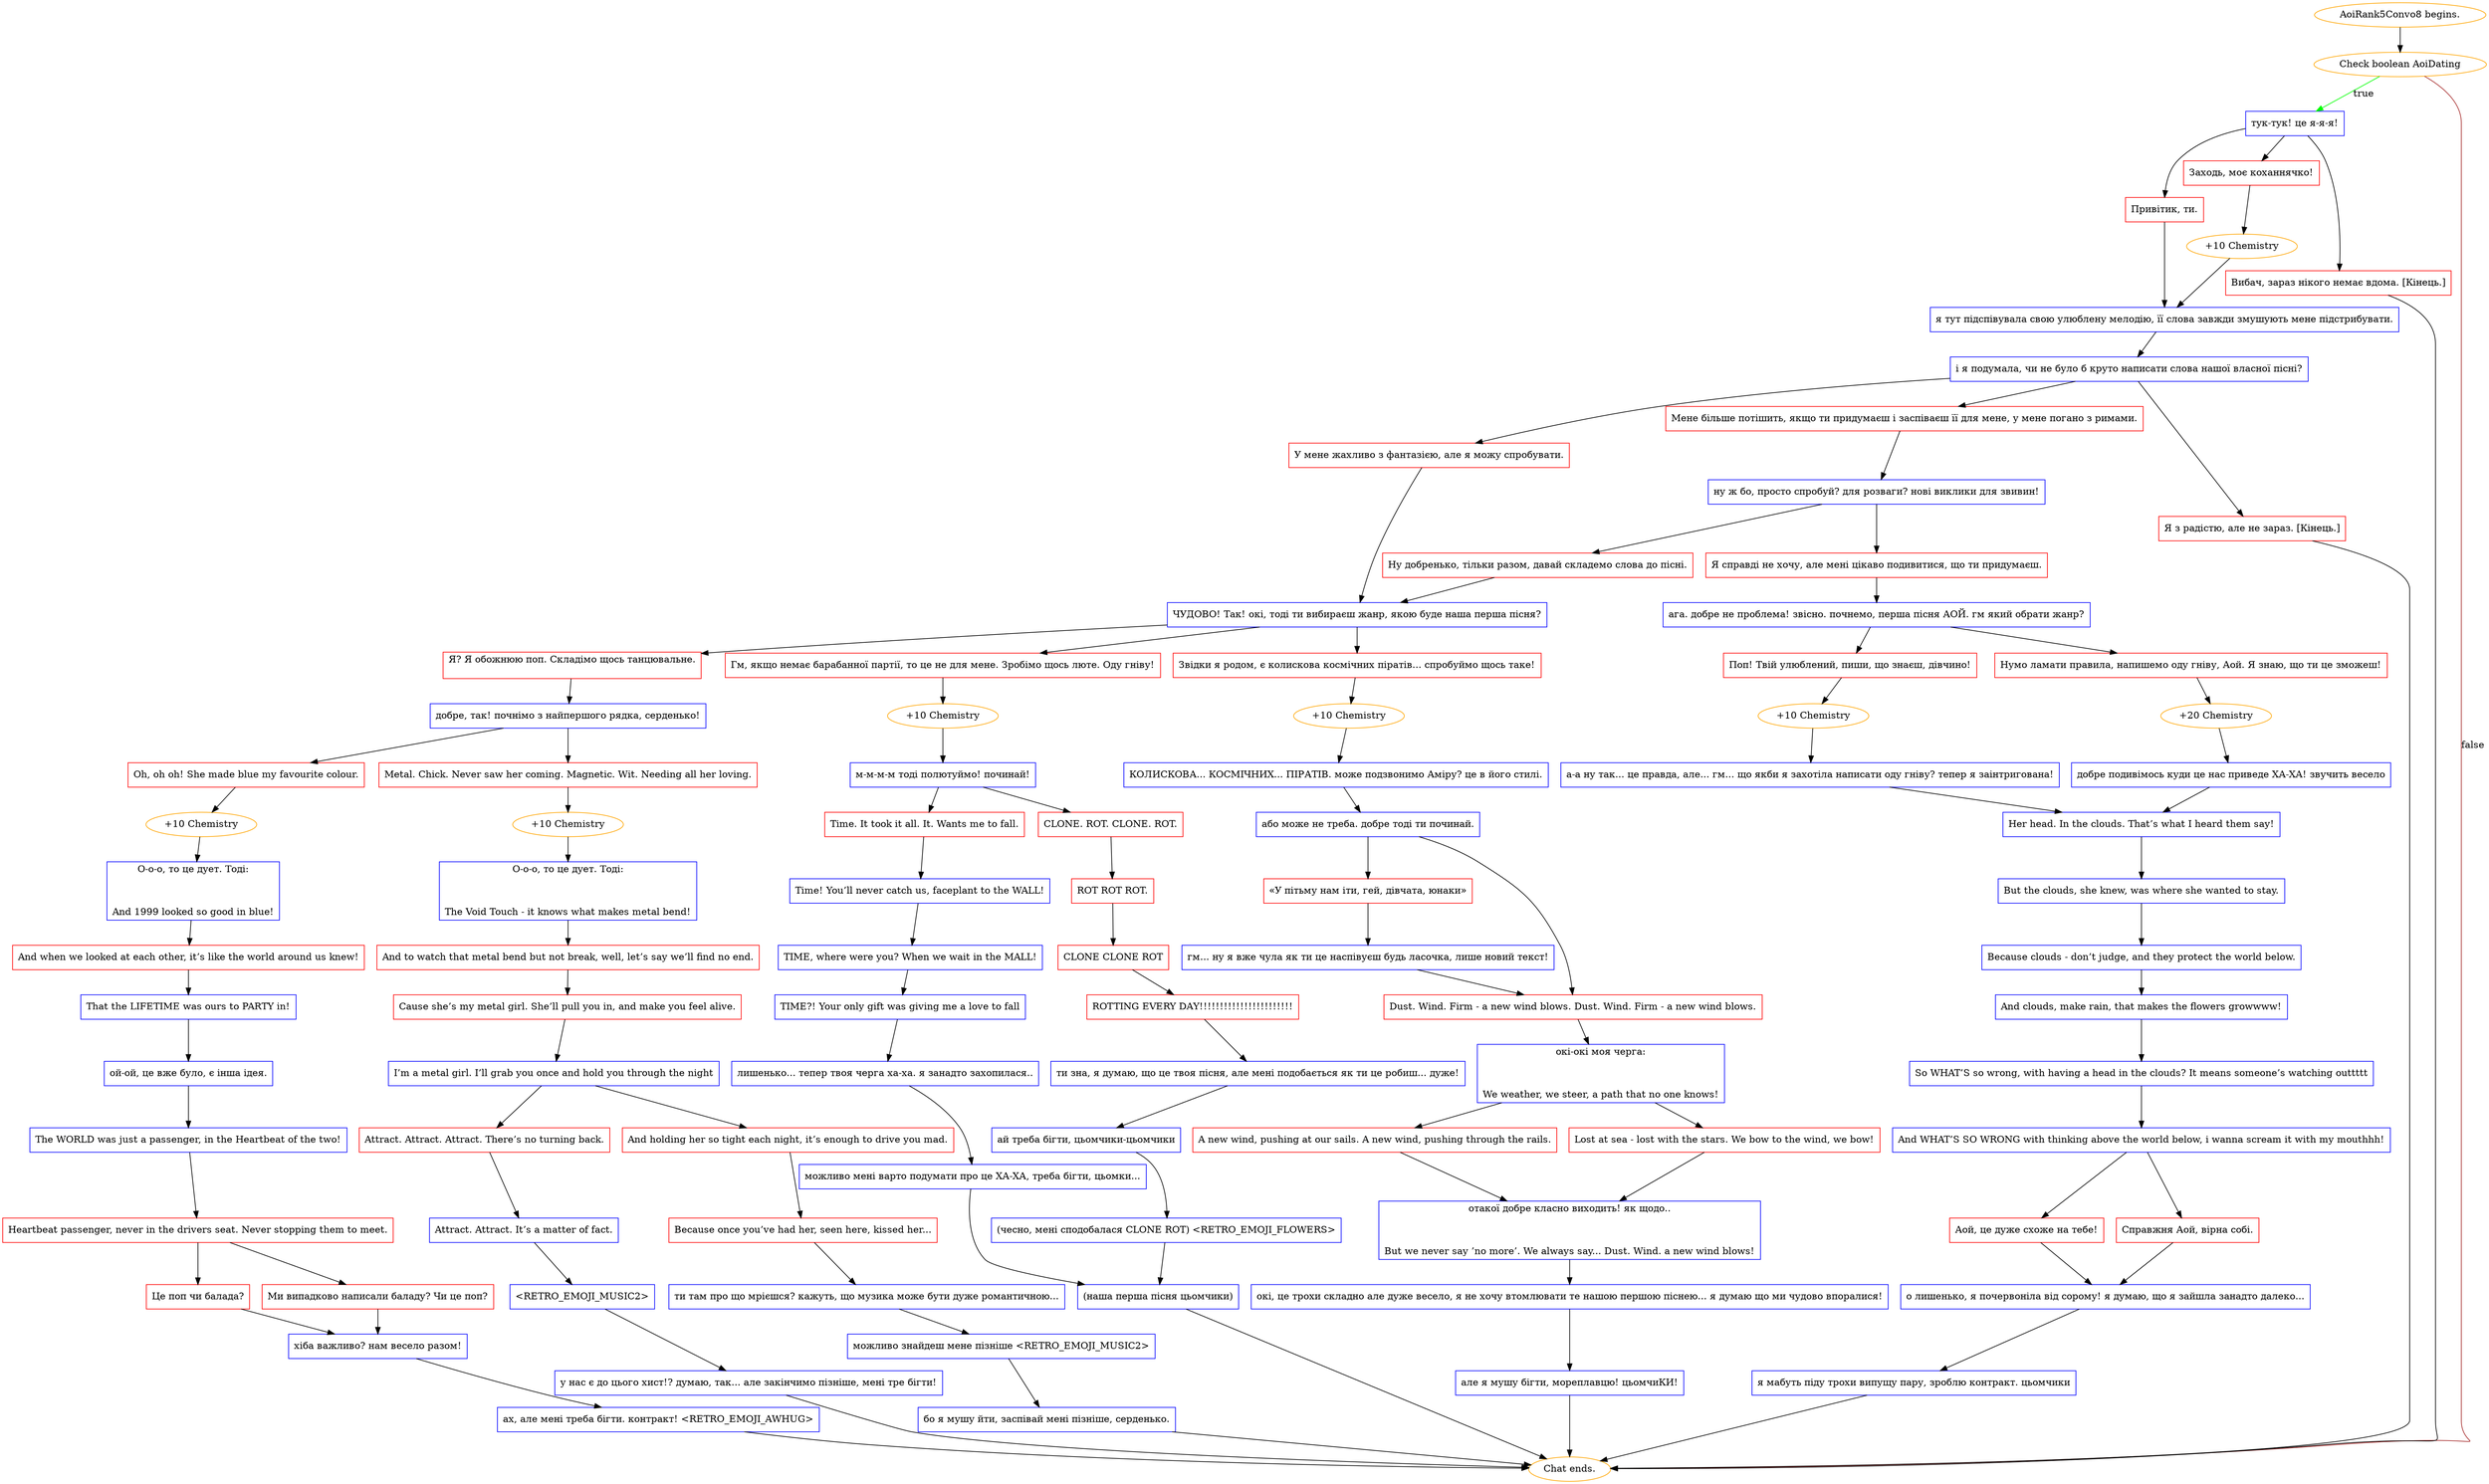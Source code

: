 digraph {
	"AoiRank5Convo8 begins." [color=orange];
		"AoiRank5Convo8 begins." -> j3608589578;
	j3608589578 [label="Check boolean AoiDating",color=orange];
		j3608589578 -> j1670016873 [label=true,color=green];
		j3608589578 -> "Chat ends." [label=false,color=brown];
	j1670016873 [label="тук-тук! це я-я-я!",shape=box,color=blue];
		j1670016873 -> j217811726;
		j1670016873 -> j1998116094;
		j1670016873 -> j1815798860;
	"Chat ends." [color=orange];
	j217811726 [label="Привітик, ти.",shape=box,color=red];
		j217811726 -> j3117288720;
	j1998116094 [label="Заходь, моє коханнячко!",shape=box,color=red];
		j1998116094 -> j167271540;
	j1815798860 [label="Вибач, зараз нікого немає вдома. [Кінець.]",shape=box,color=red];
		j1815798860 -> "Chat ends.";
	j3117288720 [label="я тут підспівувала свою улюблену мелодію, її слова завжди змушують мене підстрибувати.",shape=box,color=blue];
		j3117288720 -> j2954572239;
	j167271540 [label="+10 Chemistry",color=orange];
		j167271540 -> j3117288720;
	j2954572239 [label="і я подумала, чи не було б круто написати слова нашої власної пісні?",shape=box,color=blue];
		j2954572239 -> j4129149182;
		j2954572239 -> j2643181454;
		j2954572239 -> j2031264550;
	j4129149182 [label="У мене жахливо з фантазією, але я можу спробувати.",shape=box,color=red];
		j4129149182 -> j2153697361;
	j2643181454 [label="Мене більше потішить, якщо ти придумаєш і заспіваєш її для мене, у мене погано з римами.",shape=box,color=red];
		j2643181454 -> j580719807;
	j2031264550 [label="Я з радістю, але не зараз. [Кінець.]",shape=box,color=red];
		j2031264550 -> "Chat ends.";
	j2153697361 [label="ЧУДОВО! Так! окі, тоді ти вибираєш жанр, якою буде наша перша пісня?",shape=box,color=blue];
		j2153697361 -> j2274051403;
		j2153697361 -> j2640079318;
		j2153697361 -> j4102149689;
	j580719807 [label="ну ж бо, просто спробуй? для розваги? нові виклики для звивин!",shape=box,color=blue];
		j580719807 -> j2512851574;
		j580719807 -> j2875923240;
	j2274051403 [label="Я? Я обожнюю поп. Складімо щось танцювальне.
",shape=box,color=red];
		j2274051403 -> j3119417140;
	j2640079318 [label="Гм, якщо немає барабанної партії, то це не для мене. Зробімо щось люте. Оду гніву!",shape=box,color=red];
		j2640079318 -> j91455440;
	j4102149689 [label="Звідки я родом, є колискова космічних піратів... спробуймо щось таке!",shape=box,color=red];
		j4102149689 -> j2218378281;
	j2512851574 [label="Ну добренько, тільки разом, давай складемо слова до пісні.",shape=box,color=red];
		j2512851574 -> j2153697361;
	j2875923240 [label="Я справді не хочу, але мені цікаво подивитися, що ти придумаєш.",shape=box,color=red];
		j2875923240 -> j3291813152;
	j3119417140 [label="добре, так! почнімо з найпершого рядка, серденько!",shape=box,color=blue];
		j3119417140 -> j1517875034;
		j3119417140 -> j1418579406;
	j91455440 [label="+10 Chemistry",color=orange];
		j91455440 -> j3797885671;
	j2218378281 [label="+10 Chemistry",color=orange];
		j2218378281 -> j2456678230;
	j3291813152 [label="ага. добре не проблема! звісно. почнемо, перша пісня АОЙ. гм який обрати жанр?",shape=box,color=blue];
		j3291813152 -> j1817250764;
		j3291813152 -> j194207865;
	j1517875034 [label="Oh, oh oh! She made blue my favourite colour.",shape=box,color=red];
		j1517875034 -> j2695856936;
	j1418579406 [label="Metal. Chick. Never saw her coming. Magnetic. Wit. Needing all her loving.",shape=box,color=red];
		j1418579406 -> j3047851041;
	j3797885671 [label="м-м-м-м тоді полютуймо! починай!",shape=box,color=blue];
		j3797885671 -> j4015227543;
		j3797885671 -> j4282955322;
	j2456678230 [label="КОЛИСКОВА... КОСМІЧНИХ... ПІРАТІВ. може подзвонимо Аміру? це в його стилі.",shape=box,color=blue];
		j2456678230 -> j3465534018;
	j1817250764 [label="Поп! Твій улюблений, пиши, що знаєш, дівчино!",shape=box,color=red];
		j1817250764 -> j1906905178;
	j194207865 [label="Нумо ламати правила, напишемо оду гніву, Аой. Я знаю, що ти це зможеш!",shape=box,color=red];
		j194207865 -> j2892003994;
	j2695856936 [label="+10 Chemistry",color=orange];
		j2695856936 -> j3719953153;
	j3047851041 [label="+10 Chemistry",color=orange];
		j3047851041 -> j2167169240;
	j4015227543 [label="Time. It took it all. It. Wants me to fall.",shape=box,color=red];
		j4015227543 -> j679153068;
	j4282955322 [label="CLONE. ROT. CLONE. ROT.",shape=box,color=red];
		j4282955322 -> j2452601054;
	j3465534018 [label="або може не треба. добре тоді ти починай.",shape=box,color=blue];
		j3465534018 -> j2471858482;
		j3465534018 -> j3035585896;
	j1906905178 [label="+10 Chemistry",color=orange];
		j1906905178 -> j3137378054;
	j2892003994 [label="+20 Chemistry",color=orange];
		j2892003994 -> j627201954;
	j3719953153 [label="О-о-о, то це дует. Тоді:

And 1999 looked so good in blue!",shape=box,color=blue];
		j3719953153 -> j333160973;
	j2167169240 [label="О-о-о, то це дует. Тоді:

The Void Touch - it knows what makes metal bend!",shape=box,color=blue];
		j2167169240 -> j2305115854;
	j679153068 [label="Time! You’ll never catch us, faceplant to the WALL!",shape=box,color=blue];
		j679153068 -> j230765447;
	j2452601054 [label="ROT ROT ROT.",shape=box,color=red];
		j2452601054 -> j3485821573;
	j2471858482 [label="«У пітьму нам іти, гей, дівчата, юнаки»",shape=box,color=red];
		j2471858482 -> j2673731970;
	j3035585896 [label="Dust. Wind. Firm - a new wind blows. Dust. Wind. Firm - a new wind blows.",shape=box,color=red];
		j3035585896 -> j2088558307;
	j3137378054 [label="а-а ну так... це правда, але... гм... що якби я захотіла написати оду гніву? тепер я заінтригована!",shape=box,color=blue];
		j3137378054 -> j3641850191;
	j627201954 [label="добре подивімось куди це нас приведе ХА-ХА! звучить весело",shape=box,color=blue];
		j627201954 -> j3641850191;
	j333160973 [label="And when we looked at each other, it’s like the world around us knew!",shape=box,color=red];
		j333160973 -> j1968611614;
	j2305115854 [label="And to watch that metal bend but not break, well, let’s say we’ll find no end.",shape=box,color=red];
		j2305115854 -> j613888816;
	j230765447 [label="TIME, where were you? When we wait in the MALL!",shape=box,color=blue];
		j230765447 -> j3075355081;
	j3485821573 [label="CLONE CLONE ROT",shape=box,color=red];
		j3485821573 -> j2310868004;
	j2673731970 [label="гм... ну я вже чула як ти це наспівуєш будь ласочка, лише новий текст!",shape=box,color=blue];
		j2673731970 -> j3035585896;
	j2088558307 [label="окі-окі моя черга:

We weather, we steer, a path that no one knows!",shape=box,color=blue];
		j2088558307 -> j1966195254;
		j2088558307 -> j2538524349;
	j3641850191 [label="Her head. In the clouds. That’s what I heard them say!",shape=box,color=blue];
		j3641850191 -> j211008044;
	j1968611614 [label="That the LIFETIME was ours to PARTY in!",shape=box,color=blue];
		j1968611614 -> j905134156;
	j613888816 [label="Cause she’s my metal girl. She’ll pull you in, and make you feel alive.",shape=box,color=red];
		j613888816 -> j1280184949;
	j3075355081 [label="TIME?! Your only gift was giving me a love to fall",shape=box,color=blue];
		j3075355081 -> j3830356551;
	j2310868004 [label="ROTTING EVERY DAY!!!!!!!!!!!!!!!!!!!!!!!",shape=box,color=red];
		j2310868004 -> j2119758202;
	j1966195254 [label="A new wind, pushing at our sails. A new wind, pushing through the rails.",shape=box,color=red];
		j1966195254 -> j3766427862;
	j2538524349 [label="Lost at sea - lost with the stars. We bow to the wind, we bow!",shape=box,color=red];
		j2538524349 -> j3766427862;
	j211008044 [label="But the clouds, she knew, was where she wanted to stay.",shape=box,color=blue];
		j211008044 -> j989192119;
	j905134156 [label="ой-ой, це вже було, є інша ідея.",shape=box,color=blue];
		j905134156 -> j2700494171;
	j1280184949 [label="I’m a metal girl. I’ll grab you once and hold you through the night",shape=box,color=blue];
		j1280184949 -> j2022514719;
		j1280184949 -> j3615255937;
	j3830356551 [label="лишенько... тепер твоя черга ха-ха. я занадто захопилася..",shape=box,color=blue];
		j3830356551 -> j3046647385;
	j2119758202 [label="ти зна, я думаю, що це твоя пісня, але мені подобається як ти це робиш... дуже!",shape=box,color=blue];
		j2119758202 -> j1661030990;
	j3766427862 [label="отакої добре класно виходить! як щодо..

But we never say ’no more’. We always say... Dust. Wind. a new wind blows!",shape=box,color=blue];
		j3766427862 -> j1068132877;
	j989192119 [label="Because clouds - don’t judge, and they protect the world below.",shape=box,color=blue];
		j989192119 -> j3713860778;
	j2700494171 [label="The WORLD was just a passenger, in the Heartbeat of the two!",shape=box,color=blue];
		j2700494171 -> j413467874;
	j2022514719 [label="Attract. Attract. Attract. There’s no turning back.",shape=box,color=red];
		j2022514719 -> j2327980522;
	j3615255937 [label="And holding her so tight each night, it’s enough to drive you mad.",shape=box,color=red];
		j3615255937 -> j1111928801;
	j3046647385 [label="можливо мені варто подумати про це ХА-ХА, треба бігти, цьомки...",shape=box,color=blue];
		j3046647385 -> j4236481657;
	j1661030990 [label="ай треба бігти, цьомчики-цьомчики",shape=box,color=blue];
		j1661030990 -> j2645763930;
	j1068132877 [label="окі, це трохи складно але дуже весело, я не хочу втомлювати те нашою першою піснею... я думаю що ми чудово впоралися!",shape=box,color=blue];
		j1068132877 -> j3217021788;
	j3713860778 [label="And clouds, make rain, that makes the flowers growwww!",shape=box,color=blue];
		j3713860778 -> j2798091033;
	j413467874 [label="Heartbeat passenger, never in the drivers seat. Never stopping them to meet.",shape=box,color=red];
		j413467874 -> j3417833562;
		j413467874 -> j1676963085;
	j2327980522 [label="Attract. Attract. It’s a matter of fact.",shape=box,color=blue];
		j2327980522 -> j3310570836;
	j1111928801 [label="Because once you’ve had her, seen here, kissed her...",shape=box,color=red];
		j1111928801 -> j2164448186;
	j4236481657 [label="(наша перша пісня цьомчики)",shape=box,color=blue];
		j4236481657 -> "Chat ends.";
	j2645763930 [label="(чесно, мені сподобалася CLONE ROT) <RETRO_EMOJI_FLOWERS>",shape=box,color=blue];
		j2645763930 -> j4236481657;
	j3217021788 [label="але я мушу бігти, мореплавцю! цьомчиКИ!",shape=box,color=blue];
		j3217021788 -> "Chat ends.";
	j2798091033 [label="So WHAT’S so wrong, with having a head in the clouds? It means someone’s watching outtttt",shape=box,color=blue];
		j2798091033 -> j3999950840;
	j3417833562 [label="Це поп чи балада?",shape=box,color=red];
		j3417833562 -> j382112151;
	j1676963085 [label="Ми випадково написали баладу? Чи це поп?",shape=box,color=red];
		j1676963085 -> j382112151;
	j3310570836 [label="<RETRO_EMOJI_MUSIC2>",shape=box,color=blue];
		j3310570836 -> j267979785;
	j2164448186 [label="ти там про що мрієшся? кажуть, що музика може бути дуже романтичною...",shape=box,color=blue];
		j2164448186 -> j1449364894;
	j3999950840 [label="And WHAT’S SO WRONG with thinking above the world below, i wanna scream it with my mouthhh!",shape=box,color=blue];
		j3999950840 -> j1604228886;
		j3999950840 -> j1672405529;
	j382112151 [label="хіба важливо? нам весело разом!",shape=box,color=blue];
		j382112151 -> j2776066558;
	j267979785 [label="у нас є до цього хист!? думаю, так... але закінчимо пізніше, мені тре бігти!",shape=box,color=blue];
		j267979785 -> "Chat ends.";
	j1449364894 [label="можливо знайдеш мене пізніше <RETRO_EMOJI_MUSIC2>",shape=box,color=blue];
		j1449364894 -> j3004664106;
	j1604228886 [label="Аой, це дуже схоже на тебе!",shape=box,color=red];
		j1604228886 -> j1242792326;
	j1672405529 [label="Справжня Аой, вірна собі.",shape=box,color=red];
		j1672405529 -> j1242792326;
	j2776066558 [label="ах, але мені треба бігти. контракт! <RETRO_EMOJI_AWHUG>",shape=box,color=blue];
		j2776066558 -> "Chat ends.";
	j3004664106 [label="бо я мушу йти, заспівай мені пізніше, серденько.",shape=box,color=blue];
		j3004664106 -> "Chat ends.";
	j1242792326 [label="о лишенько, я почервоніла від сорому! я думаю, що я зайшла занадто далеко...",shape=box,color=blue];
		j1242792326 -> j726886398;
	j726886398 [label="я мабуть піду трохи випущу пару, зроблю контракт. цьомчики",shape=box,color=blue];
		j726886398 -> "Chat ends.";
}